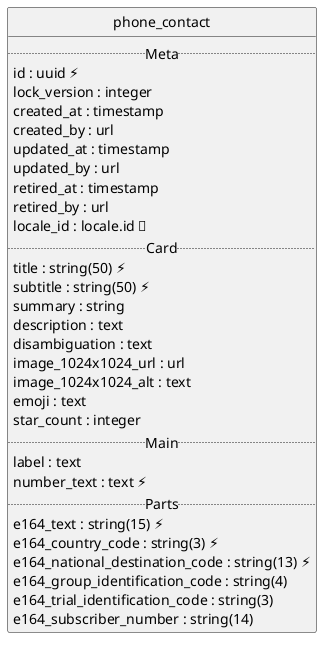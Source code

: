 @startuml uml
skinparam monochrome true
skinparam linetype ortho
hide circle

entity phone_contact {
  .. Meta ..
  id : uuid ⚡
  lock_version : integer
  created_at : timestamp
  created_by : url
  updated_at : timestamp
  updated_by : url
  retired_at : timestamp
  retired_by : url
  locale_id : locale.id 🔑
  .. Card ..
  title : string(50) ⚡
  subtitle : string(50) ⚡
  summary : string
  description : text
  disambiguation : text
  image_1024x1024_url : url
  image_1024x1024_alt : text
  emoji : text
  star_count : integer
  .. Main ..
  label : text
  number_text : text ⚡
  .. Parts ..
  e164_text : string(15) ⚡
  e164_country_code : string(3) ⚡
  e164_national_destination_code : string(13) ⚡
  e164_group_identification_code : string(4)
  e164_trial_identification_code : string(3)
  e164_subscriber_number : string(14)
}

@enduml
